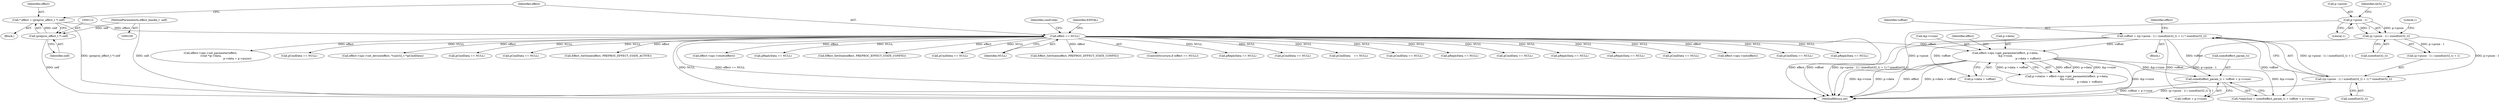 digraph "0_Android_aeea52da00d210587fb3ed895de3d5f2e0264c88_9@API" {
"1000454" [label="(Call,sizeof(effect_param_t) + voffset + p->vsize)"];
"1000411" [label="(Call,voffset = ((p->psize - 1) / sizeof(int32_t) + 1) * sizeof(int32_t))"];
"1000413" [label="(Call,((p->psize - 1) / sizeof(int32_t) + 1) * sizeof(int32_t))"];
"1000415" [label="(Call,(p->psize - 1) / sizeof(int32_t))"];
"1000416" [label="(Call,p->psize - 1)"];
"1000437" [label="(Call,effect->ops->get_parameter(effect, p->data,\n &p->vsize,\n                                                       p->data + voffset))"];
"1000117" [label="(Call,effect == NULL)"];
"1000109" [label="(Call,* effect = (preproc_effect_t *) self)"];
"1000111" [label="(Call,(preproc_effect_t *) self)"];
"1000101" [label="(MethodParameterIn,effect_handle_t  self)"];
"1000423" [label="(Literal,1)"];
"1000119" [label="(Identifier,NULL)"];
"1000246" [label="(Call,Effect_SetState(effect, PREPROC_EFFECT_STATE_CONFIG))"];
"1000454" [label="(Call,sizeof(effect_param_t) + voffset + p->vsize)"];
"1000457" [label="(Call,voffset + p->vsize)"];
"1000116" [label="(ControlStructure,if (effect == NULL))"];
"1000422" [label="(Identifier,int32_t)"];
"1000111" [label="(Call,(preproc_effect_t *) self)"];
"1000326" [label="(Call,pReplyData == NULL)"];
"1000852" [label="(Call,pCmdData == NULL)"];
"1000433" [label="(Call,p->status = effect->ops->get_parameter(effect, p->data,\n &p->vsize,\n                                                       p->data + voffset))"];
"1000424" [label="(Call,sizeof(int32_t))"];
"1000413" [label="(Call,((p->psize - 1) / sizeof(int32_t) + 1) * sizeof(int32_t))"];
"1000162" [label="(Call,pCmdData    == NULL)"];
"1000415" [label="(Call,(p->psize - 1) / sizeof(int32_t))"];
"1001030" [label="(Call,pCmdData == NULL)"];
"1000130" [label="(Call,pReplyData == NULL)"];
"1000360" [label="(Block,)"];
"1000416" [label="(Call,p->psize - 1)"];
"1000628" [label="(Call,pCmdData == NULL)"];
"1000109" [label="(Call,* effect = (preproc_effect_t *) self)"];
"1000107" [label="(Block,)"];
"1000125" [label="(Identifier,cmdCode)"];
"1000437" [label="(Call,effect->ops->get_parameter(effect, p->data,\n &p->vsize,\n                                                       p->data + voffset))"];
"1000541" [label="(Call,pReplyData == NULL)"];
"1000795" [label="(Call,pReplyData == NULL)"];
"1000439" [label="(Call,p->data)"];
"1000714" [label="(Call,pCmdData == NULL)"];
"1000412" [label="(Identifier,voffset)"];
"1000417" [label="(Call,p->psize)"];
"1000149" [label="(Call,effect->ops->init(effect))"];
"1000363" [label="(Call,pCmdData == NULL)"];
"1000567" [label="(Call,pReplyData == NULL)"];
"1000451" [label="(Call,*replySize = sizeof(effect_param_t) + voffset + p->vsize)"];
"1000117" [label="(Call,effect == NULL)"];
"1000523" [label="(Call,effect->ops->set_parameter(effect,\n (void *)p->data,\n                                                                p->data + p->psize))"];
"1000278" [label="(Call,pCmdData == NULL)"];
"1001295" [label="(MethodReturn,int)"];
"1000429" [label="(Identifier,effect)"];
"1000411" [label="(Call,voffset = ((p->psize - 1) / sizeof(int32_t) + 1) * sizeof(int32_t))"];
"1000614" [label="(Call,effect->ops->set_device(effect, *(uint32_t *)pCmdData))"];
"1000110" [label="(Identifier,effect)"];
"1000113" [label="(Identifier,self)"];
"1001134" [label="(Call,pCmdData == NULL)"];
"1000467" [label="(Call,pCmdData == NULL)"];
"1000560" [label="(Call,Effect_SetState(effect, PREPROC_EFFECT_STATE_ACTIVE))"];
"1000442" [label="(Call,&p->vsize)"];
"1000438" [label="(Identifier,effect)"];
"1000414" [label="(Call,(p->psize - 1) / sizeof(int32_t) + 1)"];
"1000356" [label="(Call,effect->ops->reset(effect))"];
"1000101" [label="(MethodParameterIn,effect_handle_t  self)"];
"1000253" [label="(Call,pReplyData == NULL)"];
"1000446" [label="(Call,p->data + voffset)"];
"1000586" [label="(Call,Effect_SetState(effect, PREPROC_EFFECT_STATE_CONFIG))"];
"1000118" [label="(Identifier,effect)"];
"1000421" [label="(Call,sizeof(int32_t))"];
"1000594" [label="(Call,pCmdData == NULL)"];
"1000420" [label="(Literal,1)"];
"1000123" [label="(Identifier,EINVAL)"];
"1000455" [label="(Call,sizeof(effect_param_t))"];
"1000454" -> "1000451"  [label="AST: "];
"1000454" -> "1000457"  [label="CFG: "];
"1000455" -> "1000454"  [label="AST: "];
"1000457" -> "1000454"  [label="AST: "];
"1000451" -> "1000454"  [label="CFG: "];
"1000454" -> "1001295"  [label="DDG: voffset + p->vsize"];
"1000411" -> "1000454"  [label="DDG: voffset"];
"1000437" -> "1000454"  [label="DDG: &p->vsize"];
"1000411" -> "1000360"  [label="AST: "];
"1000411" -> "1000413"  [label="CFG: "];
"1000412" -> "1000411"  [label="AST: "];
"1000413" -> "1000411"  [label="AST: "];
"1000429" -> "1000411"  [label="CFG: "];
"1000411" -> "1001295"  [label="DDG: voffset"];
"1000411" -> "1001295"  [label="DDG: ((p->psize - 1) / sizeof(int32_t) + 1) * sizeof(int32_t)"];
"1000413" -> "1000411"  [label="DDG: (p->psize - 1) / sizeof(int32_t) + 1"];
"1000411" -> "1000437"  [label="DDG: voffset"];
"1000411" -> "1000446"  [label="DDG: voffset"];
"1000411" -> "1000451"  [label="DDG: voffset"];
"1000411" -> "1000457"  [label="DDG: voffset"];
"1000413" -> "1000424"  [label="CFG: "];
"1000414" -> "1000413"  [label="AST: "];
"1000424" -> "1000413"  [label="AST: "];
"1000413" -> "1001295"  [label="DDG: (p->psize - 1) / sizeof(int32_t) + 1"];
"1000415" -> "1000413"  [label="DDG: p->psize - 1"];
"1000415" -> "1000414"  [label="AST: "];
"1000415" -> "1000421"  [label="CFG: "];
"1000416" -> "1000415"  [label="AST: "];
"1000421" -> "1000415"  [label="AST: "];
"1000423" -> "1000415"  [label="CFG: "];
"1000415" -> "1001295"  [label="DDG: p->psize - 1"];
"1000415" -> "1000414"  [label="DDG: p->psize - 1"];
"1000416" -> "1000415"  [label="DDG: p->psize"];
"1000416" -> "1000415"  [label="DDG: 1"];
"1000416" -> "1000420"  [label="CFG: "];
"1000417" -> "1000416"  [label="AST: "];
"1000420" -> "1000416"  [label="AST: "];
"1000422" -> "1000416"  [label="CFG: "];
"1000416" -> "1001295"  [label="DDG: p->psize"];
"1000437" -> "1000433"  [label="AST: "];
"1000437" -> "1000446"  [label="CFG: "];
"1000438" -> "1000437"  [label="AST: "];
"1000439" -> "1000437"  [label="AST: "];
"1000442" -> "1000437"  [label="AST: "];
"1000446" -> "1000437"  [label="AST: "];
"1000433" -> "1000437"  [label="CFG: "];
"1000437" -> "1001295"  [label="DDG: &p->vsize"];
"1000437" -> "1001295"  [label="DDG: effect"];
"1000437" -> "1001295"  [label="DDG: p->data + voffset"];
"1000437" -> "1001295"  [label="DDG: p->data"];
"1000437" -> "1000433"  [label="DDG: effect"];
"1000437" -> "1000433"  [label="DDG: p->data"];
"1000437" -> "1000433"  [label="DDG: &p->vsize"];
"1000437" -> "1000433"  [label="DDG: p->data + voffset"];
"1000117" -> "1000437"  [label="DDG: effect"];
"1000437" -> "1000451"  [label="DDG: &p->vsize"];
"1000437" -> "1000457"  [label="DDG: &p->vsize"];
"1000117" -> "1000116"  [label="AST: "];
"1000117" -> "1000119"  [label="CFG: "];
"1000118" -> "1000117"  [label="AST: "];
"1000119" -> "1000117"  [label="AST: "];
"1000123" -> "1000117"  [label="CFG: "];
"1000125" -> "1000117"  [label="CFG: "];
"1000117" -> "1001295"  [label="DDG: effect == NULL"];
"1000117" -> "1001295"  [label="DDG: effect"];
"1000117" -> "1001295"  [label="DDG: NULL"];
"1000109" -> "1000117"  [label="DDG: effect"];
"1000117" -> "1000130"  [label="DDG: NULL"];
"1000117" -> "1000149"  [label="DDG: effect"];
"1000117" -> "1000162"  [label="DDG: NULL"];
"1000117" -> "1000246"  [label="DDG: effect"];
"1000117" -> "1000253"  [label="DDG: NULL"];
"1000117" -> "1000278"  [label="DDG: NULL"];
"1000117" -> "1000326"  [label="DDG: NULL"];
"1000117" -> "1000356"  [label="DDG: effect"];
"1000117" -> "1000363"  [label="DDG: NULL"];
"1000117" -> "1000467"  [label="DDG: NULL"];
"1000117" -> "1000523"  [label="DDG: effect"];
"1000117" -> "1000541"  [label="DDG: NULL"];
"1000117" -> "1000560"  [label="DDG: effect"];
"1000117" -> "1000567"  [label="DDG: NULL"];
"1000117" -> "1000586"  [label="DDG: effect"];
"1000117" -> "1000594"  [label="DDG: NULL"];
"1000117" -> "1000614"  [label="DDG: effect"];
"1000117" -> "1000628"  [label="DDG: NULL"];
"1000117" -> "1000714"  [label="DDG: NULL"];
"1000117" -> "1000795"  [label="DDG: NULL"];
"1000117" -> "1000852"  [label="DDG: NULL"];
"1000117" -> "1001030"  [label="DDG: NULL"];
"1000117" -> "1001134"  [label="DDG: NULL"];
"1000109" -> "1000107"  [label="AST: "];
"1000109" -> "1000111"  [label="CFG: "];
"1000110" -> "1000109"  [label="AST: "];
"1000111" -> "1000109"  [label="AST: "];
"1000118" -> "1000109"  [label="CFG: "];
"1000109" -> "1001295"  [label="DDG: (preproc_effect_t *) self"];
"1000111" -> "1000109"  [label="DDG: self"];
"1000111" -> "1000113"  [label="CFG: "];
"1000112" -> "1000111"  [label="AST: "];
"1000113" -> "1000111"  [label="AST: "];
"1000111" -> "1001295"  [label="DDG: self"];
"1000101" -> "1000111"  [label="DDG: self"];
"1000101" -> "1000100"  [label="AST: "];
"1000101" -> "1001295"  [label="DDG: self"];
}
